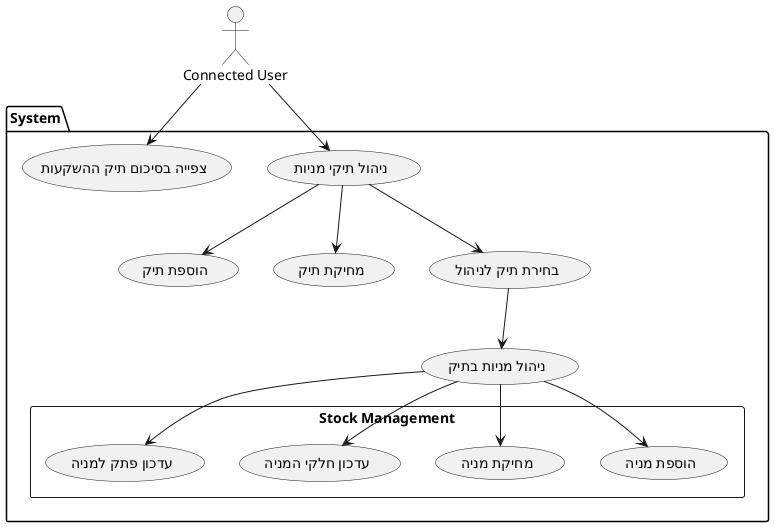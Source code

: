 @startuml
top to bottom direction

actor "Connected User" as ConnectedUser

package "System" {
    usecase "ניהול תיקי מניות" as UC_ManagePortfolios
    usecase "הוספת תיק" as UC_AddPortfolio
    usecase "מחיקת תיק" as UC_RemovePortfolio
    usecase "בחירת תיק לניהול" as UC_ChoosePortfolio
    usecase "ניהול מניות בתיק" as UC_ManageStocks
    usecase "צפייה בסיכום תיק ההשקעות" as UC_AccountSummary

    rectangle "Stock Management" {
        usecase "הוספת מניה" as UC_AddStock
        usecase "מחיקת מניה" as UC_RemoveStock
        usecase "עדכון חלקי המניה" as UC_UpdateShares
        usecase "עדכון פתק למניה" as UC_UpdateNote
    }
}

ConnectedUser --> UC_ManagePortfolios
UC_ManagePortfolios --> UC_AddPortfolio
UC_ManagePortfolios --> UC_RemovePortfolio
UC_ManagePortfolios --> UC_ChoosePortfolio

UC_ChoosePortfolio --> UC_ManageStocks
UC_ManageStocks --> UC_AddStock
UC_ManageStocks --> UC_RemoveStock
UC_ManageStocks --> UC_UpdateShares
UC_ManageStocks --> UC_UpdateNote

ConnectedUser --> UC_AccountSummary

@enduml